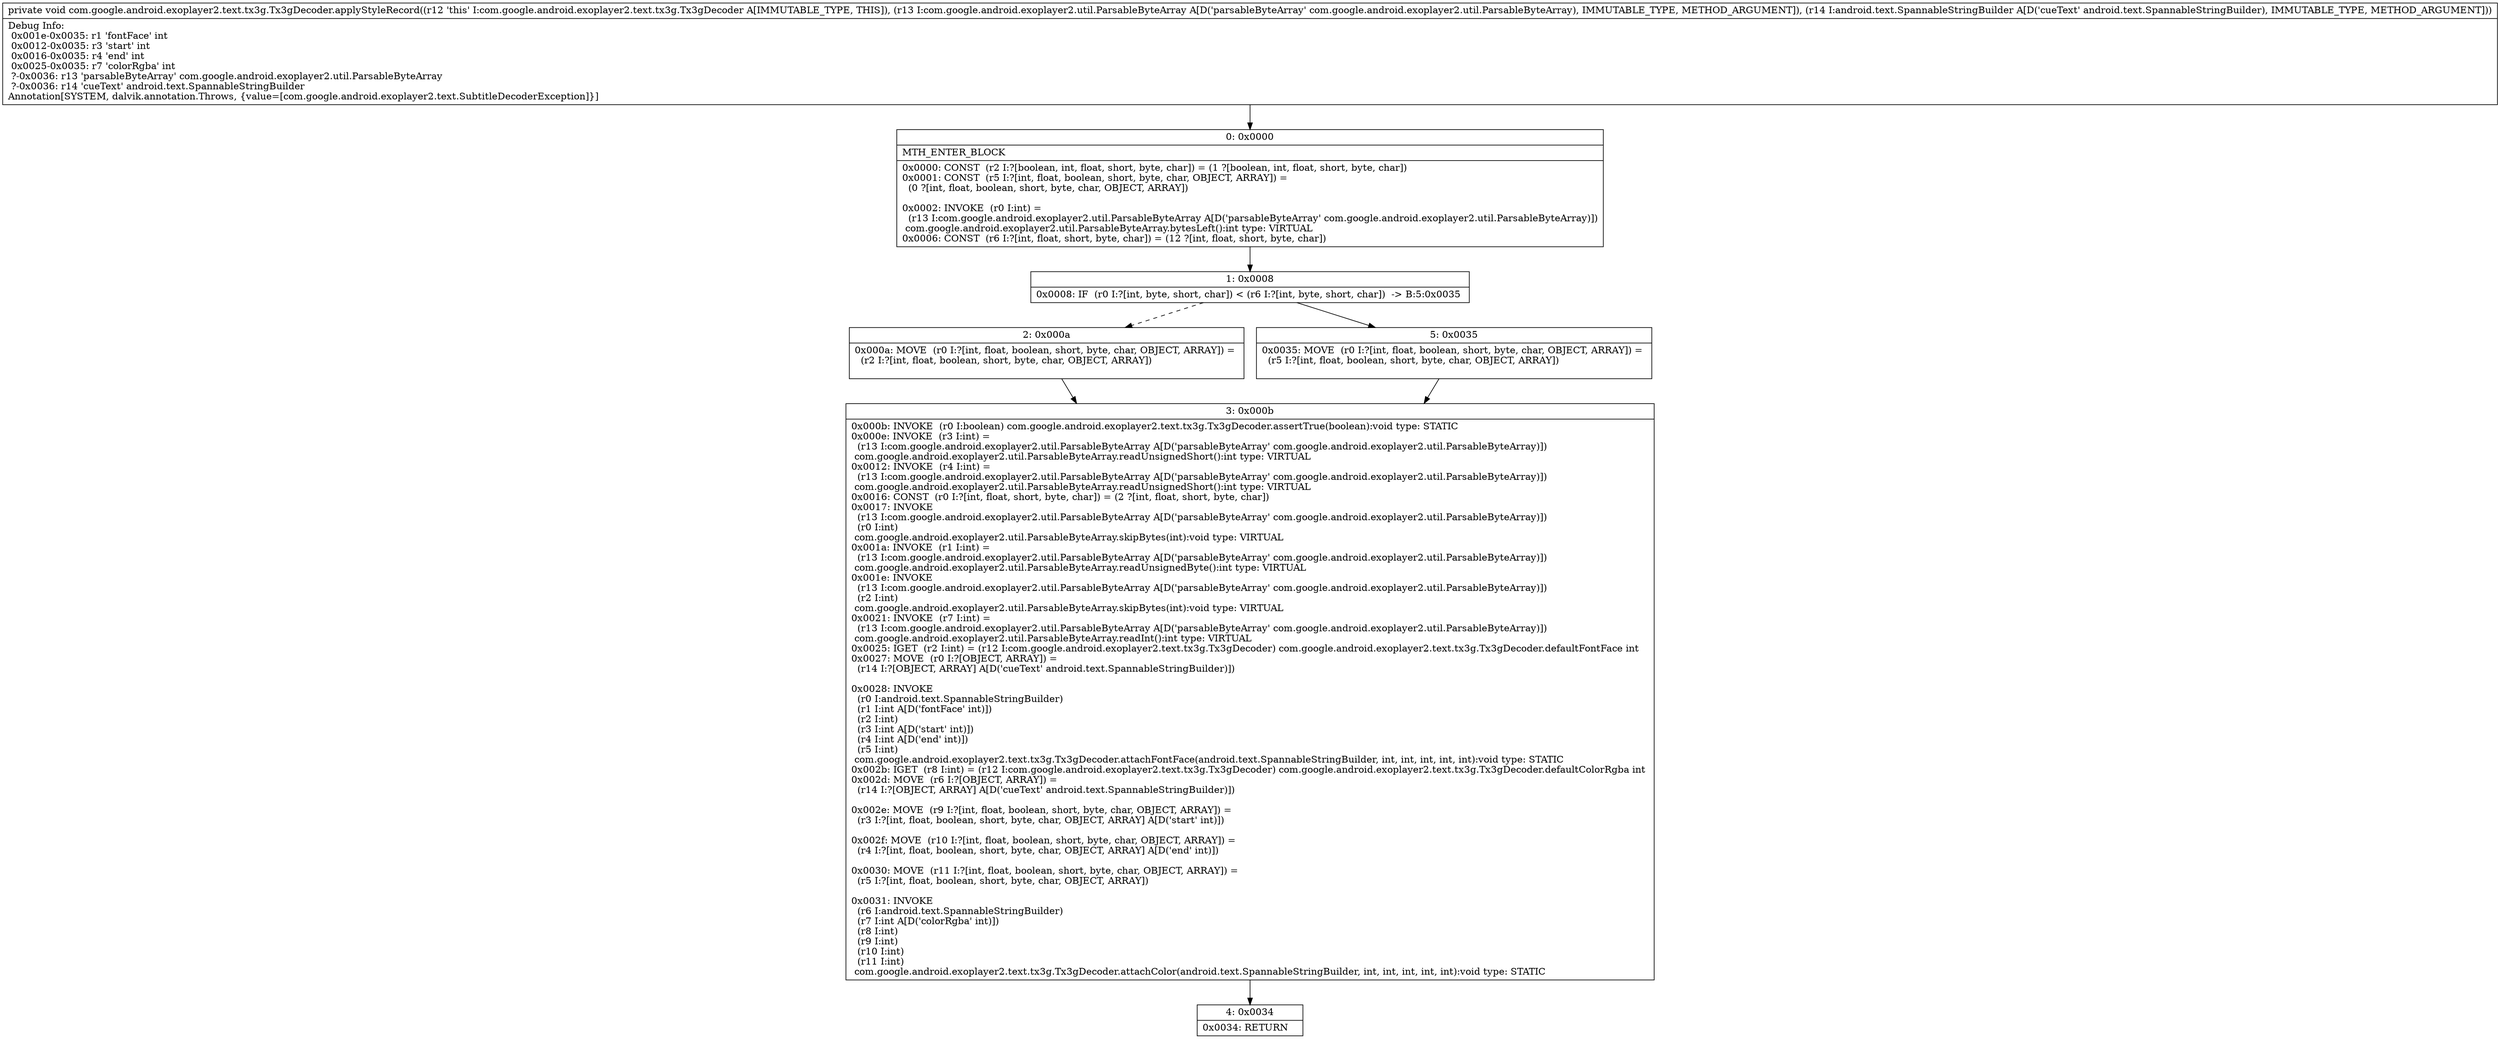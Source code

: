 digraph "CFG forcom.google.android.exoplayer2.text.tx3g.Tx3gDecoder.applyStyleRecord(Lcom\/google\/android\/exoplayer2\/util\/ParsableByteArray;Landroid\/text\/SpannableStringBuilder;)V" {
Node_0 [shape=record,label="{0\:\ 0x0000|MTH_ENTER_BLOCK\l|0x0000: CONST  (r2 I:?[boolean, int, float, short, byte, char]) = (1 ?[boolean, int, float, short, byte, char]) \l0x0001: CONST  (r5 I:?[int, float, boolean, short, byte, char, OBJECT, ARRAY]) = \l  (0 ?[int, float, boolean, short, byte, char, OBJECT, ARRAY])\l \l0x0002: INVOKE  (r0 I:int) = \l  (r13 I:com.google.android.exoplayer2.util.ParsableByteArray A[D('parsableByteArray' com.google.android.exoplayer2.util.ParsableByteArray)])\l com.google.android.exoplayer2.util.ParsableByteArray.bytesLeft():int type: VIRTUAL \l0x0006: CONST  (r6 I:?[int, float, short, byte, char]) = (12 ?[int, float, short, byte, char]) \l}"];
Node_1 [shape=record,label="{1\:\ 0x0008|0x0008: IF  (r0 I:?[int, byte, short, char]) \< (r6 I:?[int, byte, short, char])  \-\> B:5:0x0035 \l}"];
Node_2 [shape=record,label="{2\:\ 0x000a|0x000a: MOVE  (r0 I:?[int, float, boolean, short, byte, char, OBJECT, ARRAY]) = \l  (r2 I:?[int, float, boolean, short, byte, char, OBJECT, ARRAY])\l \l}"];
Node_3 [shape=record,label="{3\:\ 0x000b|0x000b: INVOKE  (r0 I:boolean) com.google.android.exoplayer2.text.tx3g.Tx3gDecoder.assertTrue(boolean):void type: STATIC \l0x000e: INVOKE  (r3 I:int) = \l  (r13 I:com.google.android.exoplayer2.util.ParsableByteArray A[D('parsableByteArray' com.google.android.exoplayer2.util.ParsableByteArray)])\l com.google.android.exoplayer2.util.ParsableByteArray.readUnsignedShort():int type: VIRTUAL \l0x0012: INVOKE  (r4 I:int) = \l  (r13 I:com.google.android.exoplayer2.util.ParsableByteArray A[D('parsableByteArray' com.google.android.exoplayer2.util.ParsableByteArray)])\l com.google.android.exoplayer2.util.ParsableByteArray.readUnsignedShort():int type: VIRTUAL \l0x0016: CONST  (r0 I:?[int, float, short, byte, char]) = (2 ?[int, float, short, byte, char]) \l0x0017: INVOKE  \l  (r13 I:com.google.android.exoplayer2.util.ParsableByteArray A[D('parsableByteArray' com.google.android.exoplayer2.util.ParsableByteArray)])\l  (r0 I:int)\l com.google.android.exoplayer2.util.ParsableByteArray.skipBytes(int):void type: VIRTUAL \l0x001a: INVOKE  (r1 I:int) = \l  (r13 I:com.google.android.exoplayer2.util.ParsableByteArray A[D('parsableByteArray' com.google.android.exoplayer2.util.ParsableByteArray)])\l com.google.android.exoplayer2.util.ParsableByteArray.readUnsignedByte():int type: VIRTUAL \l0x001e: INVOKE  \l  (r13 I:com.google.android.exoplayer2.util.ParsableByteArray A[D('parsableByteArray' com.google.android.exoplayer2.util.ParsableByteArray)])\l  (r2 I:int)\l com.google.android.exoplayer2.util.ParsableByteArray.skipBytes(int):void type: VIRTUAL \l0x0021: INVOKE  (r7 I:int) = \l  (r13 I:com.google.android.exoplayer2.util.ParsableByteArray A[D('parsableByteArray' com.google.android.exoplayer2.util.ParsableByteArray)])\l com.google.android.exoplayer2.util.ParsableByteArray.readInt():int type: VIRTUAL \l0x0025: IGET  (r2 I:int) = (r12 I:com.google.android.exoplayer2.text.tx3g.Tx3gDecoder) com.google.android.exoplayer2.text.tx3g.Tx3gDecoder.defaultFontFace int \l0x0027: MOVE  (r0 I:?[OBJECT, ARRAY]) = \l  (r14 I:?[OBJECT, ARRAY] A[D('cueText' android.text.SpannableStringBuilder)])\l \l0x0028: INVOKE  \l  (r0 I:android.text.SpannableStringBuilder)\l  (r1 I:int A[D('fontFace' int)])\l  (r2 I:int)\l  (r3 I:int A[D('start' int)])\l  (r4 I:int A[D('end' int)])\l  (r5 I:int)\l com.google.android.exoplayer2.text.tx3g.Tx3gDecoder.attachFontFace(android.text.SpannableStringBuilder, int, int, int, int, int):void type: STATIC \l0x002b: IGET  (r8 I:int) = (r12 I:com.google.android.exoplayer2.text.tx3g.Tx3gDecoder) com.google.android.exoplayer2.text.tx3g.Tx3gDecoder.defaultColorRgba int \l0x002d: MOVE  (r6 I:?[OBJECT, ARRAY]) = \l  (r14 I:?[OBJECT, ARRAY] A[D('cueText' android.text.SpannableStringBuilder)])\l \l0x002e: MOVE  (r9 I:?[int, float, boolean, short, byte, char, OBJECT, ARRAY]) = \l  (r3 I:?[int, float, boolean, short, byte, char, OBJECT, ARRAY] A[D('start' int)])\l \l0x002f: MOVE  (r10 I:?[int, float, boolean, short, byte, char, OBJECT, ARRAY]) = \l  (r4 I:?[int, float, boolean, short, byte, char, OBJECT, ARRAY] A[D('end' int)])\l \l0x0030: MOVE  (r11 I:?[int, float, boolean, short, byte, char, OBJECT, ARRAY]) = \l  (r5 I:?[int, float, boolean, short, byte, char, OBJECT, ARRAY])\l \l0x0031: INVOKE  \l  (r6 I:android.text.SpannableStringBuilder)\l  (r7 I:int A[D('colorRgba' int)])\l  (r8 I:int)\l  (r9 I:int)\l  (r10 I:int)\l  (r11 I:int)\l com.google.android.exoplayer2.text.tx3g.Tx3gDecoder.attachColor(android.text.SpannableStringBuilder, int, int, int, int, int):void type: STATIC \l}"];
Node_4 [shape=record,label="{4\:\ 0x0034|0x0034: RETURN   \l}"];
Node_5 [shape=record,label="{5\:\ 0x0035|0x0035: MOVE  (r0 I:?[int, float, boolean, short, byte, char, OBJECT, ARRAY]) = \l  (r5 I:?[int, float, boolean, short, byte, char, OBJECT, ARRAY])\l \l}"];
MethodNode[shape=record,label="{private void com.google.android.exoplayer2.text.tx3g.Tx3gDecoder.applyStyleRecord((r12 'this' I:com.google.android.exoplayer2.text.tx3g.Tx3gDecoder A[IMMUTABLE_TYPE, THIS]), (r13 I:com.google.android.exoplayer2.util.ParsableByteArray A[D('parsableByteArray' com.google.android.exoplayer2.util.ParsableByteArray), IMMUTABLE_TYPE, METHOD_ARGUMENT]), (r14 I:android.text.SpannableStringBuilder A[D('cueText' android.text.SpannableStringBuilder), IMMUTABLE_TYPE, METHOD_ARGUMENT]))  | Debug Info:\l  0x001e\-0x0035: r1 'fontFace' int\l  0x0012\-0x0035: r3 'start' int\l  0x0016\-0x0035: r4 'end' int\l  0x0025\-0x0035: r7 'colorRgba' int\l  ?\-0x0036: r13 'parsableByteArray' com.google.android.exoplayer2.util.ParsableByteArray\l  ?\-0x0036: r14 'cueText' android.text.SpannableStringBuilder\lAnnotation[SYSTEM, dalvik.annotation.Throws, \{value=[com.google.android.exoplayer2.text.SubtitleDecoderException]\}]\l}"];
MethodNode -> Node_0;
Node_0 -> Node_1;
Node_1 -> Node_2[style=dashed];
Node_1 -> Node_5;
Node_2 -> Node_3;
Node_3 -> Node_4;
Node_5 -> Node_3;
}

